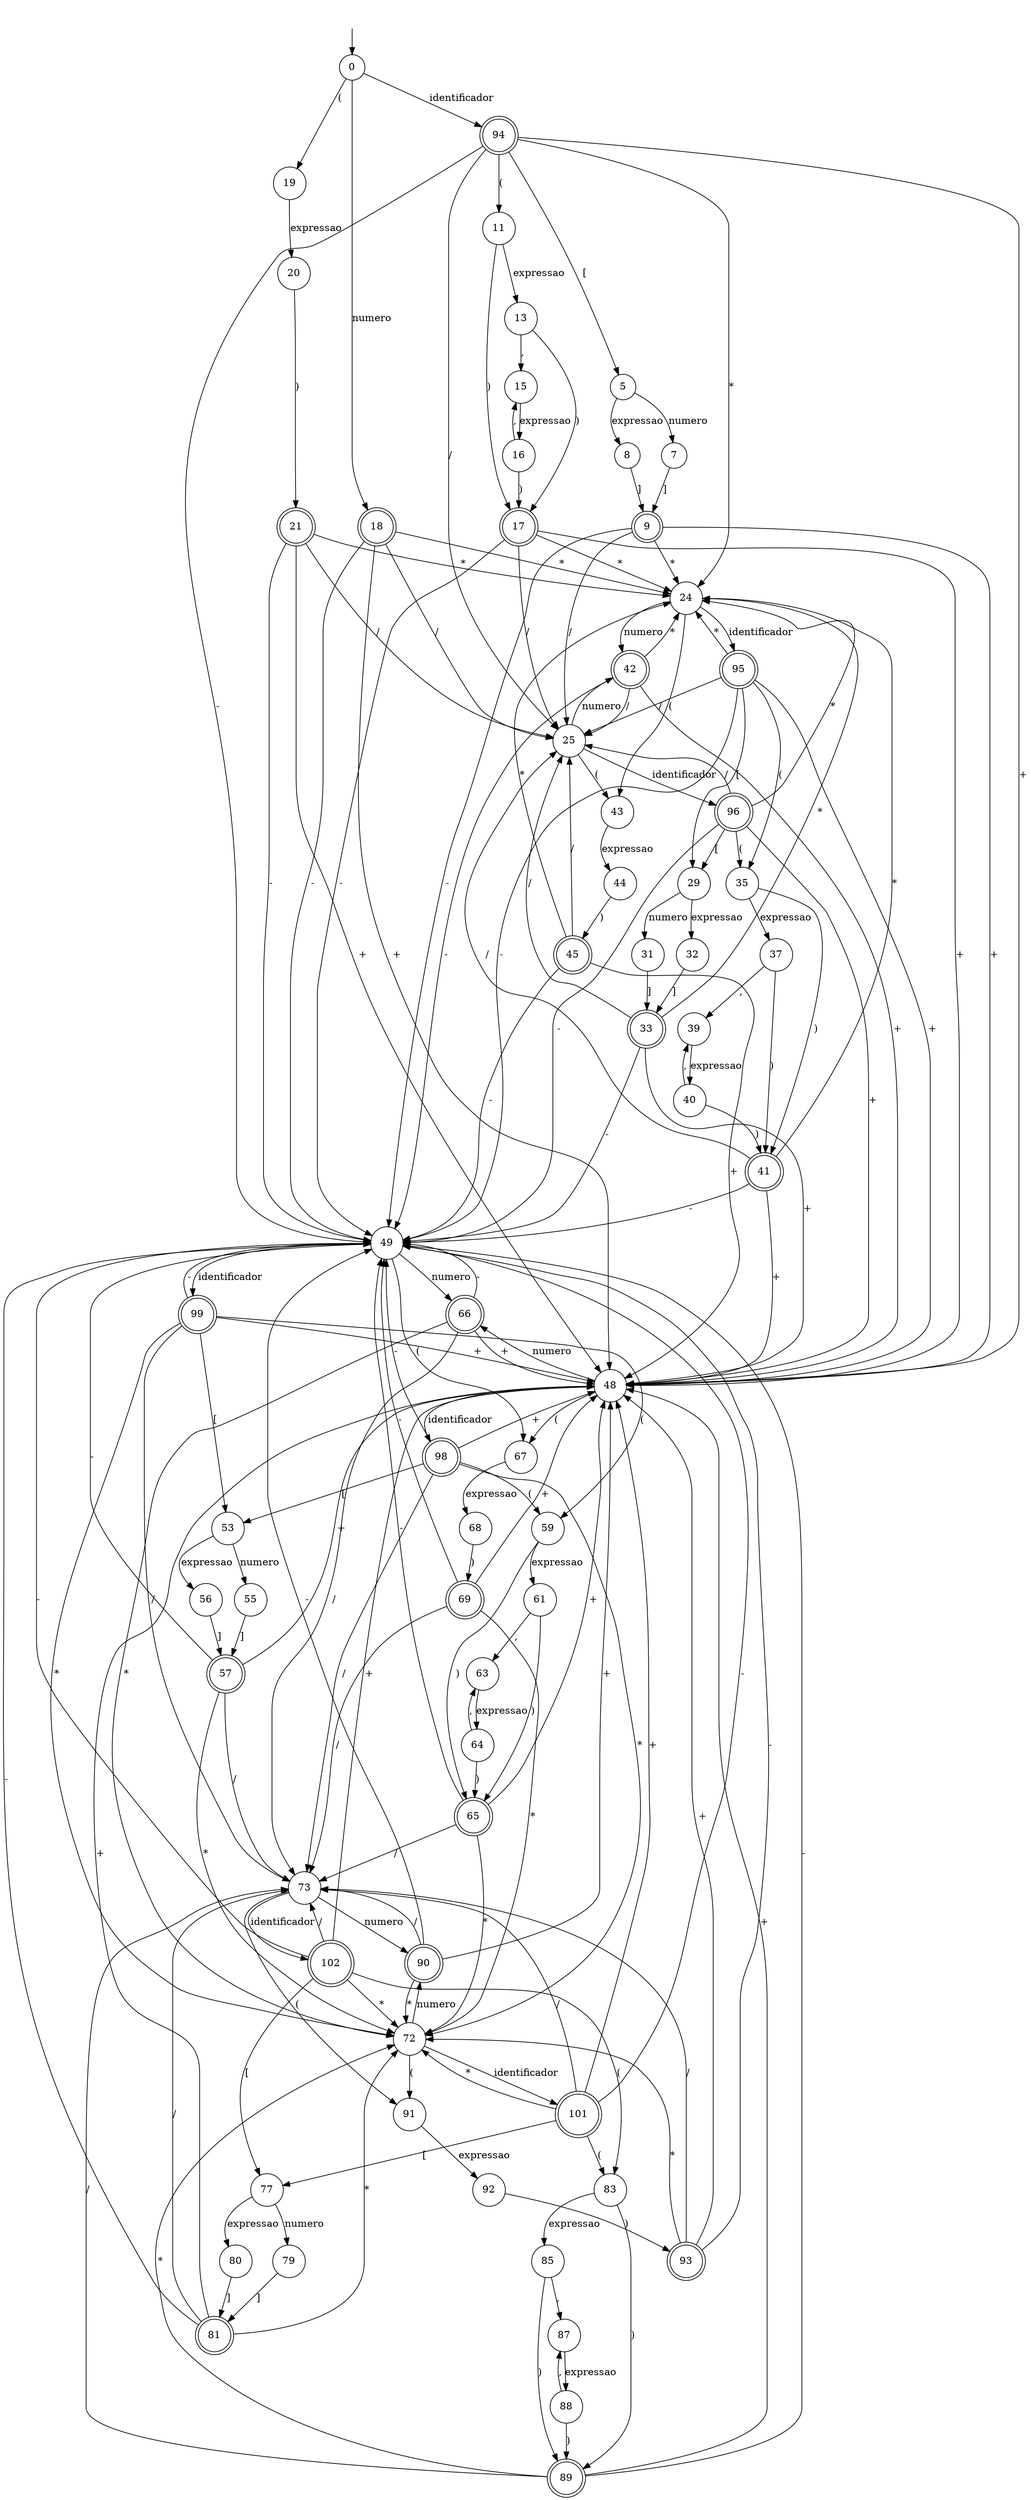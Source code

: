 digraph expressao {

	null [shape = plaintext label=""];
	node [shape = doublecircle] 9 17 18 21 33 41 42 45 57 65 66 69 81 89 90 93 94 95 96 98 99 101 102 ;
	node [shape = circle];

	null -> 0;
	0 -> 18 [ label = numero ];
	0 -> 19 [ label = "(" ];
	0 -> 94 [ label = identificador ];
	5 -> 7 [ label = numero ];
	5 -> 8 [ label = expressao ];
	7 -> 9 [ label = "]" ];
	8 -> 9 [ label = "]" ];
	9 -> 24 [ label = "*" ];
	9 -> 25 [ label = "/" ];
	9 -> 48 [ label = "+" ];
	9 -> 49 [ label = "-" ];
	11 -> 13 [ label = expressao ];
	11 -> 17 [ label = ")" ];
	13 -> 15 [ label = "," ];
	13 -> 17 [ label = ")" ];
	15 -> 16 [ label = expressao ];
	16 -> 15 [ label = "," ];
	16 -> 17 [ label = ")" ];
	17 -> 24 [ label = "*" ];
	17 -> 25 [ label = "/" ];
	17 -> 48 [ label = "+" ];
	17 -> 49 [ label = "-" ];
	18 -> 24 [ label = "*" ];
	18 -> 25 [ label = "/" ];
	18 -> 48 [ label = "+" ];
	18 -> 49 [ label = "-" ];
	19 -> 20 [ label = expressao ];
	20 -> 21 [ label = ")" ];
	21 -> 24 [ label = "*" ];
	21 -> 25 [ label = "/" ];
	21 -> 48 [ label = "+" ];
	21 -> 49 [ label = "-" ];
	24 -> 42 [ label = numero ];
	24 -> 43 [ label = "(" ];
	24 -> 95 [ label = identificador ];
	25 -> 42 [ label = numero ];
	25 -> 43 [ label = "(" ];
	25 -> 96 [ label = identificador ];
	29 -> 31 [ label = numero ];
	29 -> 32 [ label = expressao ];
	31 -> 33 [ label = "]" ];
	32 -> 33 [ label = "]" ];
	33 -> 24 [ label = "*" ];
	33 -> 25 [ label = "/" ];
	33 -> 48 [ label = "+" ];
	33 -> 49 [ label = "-" ];
	35 -> 37 [ label = expressao ];
	35 -> 41 [ label = ")" ];
	37 -> 39 [ label = "," ];
	37 -> 41 [ label = ")" ];
	39 -> 40 [ label = expressao ];
	40 -> 39 [ label = "," ];
	40 -> 41 [ label = ")" ];
	41 -> 24 [ label = "*" ];
	41 -> 25 [ label = "/" ];
	41 -> 48 [ label = "+" ];
	41 -> 49 [ label = "-" ];
	42 -> 24 [ label = "*" ];
	42 -> 25 [ label = "/" ];
	42 -> 48 [ label = "+" ];
	42 -> 49 [ label = "-" ];
	43 -> 44 [ label = expressao ];
	44 -> 45 [ label = ")" ];
	45 -> 24 [ label = "*" ];
	45 -> 25 [ label = "/" ];
	45 -> 48 [ label = "+" ];
	45 -> 49 [ label = "-" ];
	48 -> 66 [ label = numero ];
	48 -> 67 [ label = "(" ];
	48 -> 98 [ label = identificador ];
	49 -> 66 [ label = numero ];
	49 -> 67 [ label = "(" ];
	49 -> 99 [ label = identificador ];
	53 -> 55 [ label = numero ];
	53 -> 56 [ label = expressao ];
	55 -> 57 [ label = "]" ];
	56 -> 57 [ label = "]" ];
	57 -> 72 [ label = "*" ];
	57 -> 73 [ label = "/" ];
	57 -> 48 [ label = "+" ];
	57 -> 49 [ label = "-" ];
	59 -> 61 [ label = expressao ];
	59 -> 65 [ label = ")" ];
	61 -> 63 [ label = "," ];
	61 -> 65 [ label = ")" ];
	63 -> 64 [ label = expressao ];
	64 -> 63 [ label = "," ];
	64 -> 65 [ label = ")" ];
	65 -> 72 [ label = "*" ];
	65 -> 73 [ label = "/" ];
	65 -> 48 [ label = "+" ];
	65 -> 49 [ label = "-" ];
	66 -> 72 [ label = "*" ];
	66 -> 73 [ label = "/" ];
	66 -> 48 [ label = "+" ];
	66 -> 49 [ label = "-" ];
	67 -> 68 [ label = expressao ];
	68 -> 69 [ label = ")" ];
	69 -> 72 [ label = "*" ];
	69 -> 73 [ label = "/" ];
	69 -> 48 [ label = "+" ];
	69 -> 49 [ label = "-" ];
	72 -> 90 [ label = numero ];
	72 -> 91 [ label = "(" ];
	72 -> 101 [ label = identificador ];
	73 -> 90 [ label = numero ];
	73 -> 91 [ label = "(" ];
	73 -> 102 [ label = identificador ];
	77 -> 79 [ label = numero ];
	77 -> 80 [ label = expressao ];
	79 -> 81 [ label = "]" ];
	80 -> 81 [ label = "]" ];
	81 -> 72 [ label = "*" ];
	81 -> 73 [ label = "/" ];
	81 -> 48 [ label = "+" ];
	81 -> 49 [ label = "-" ];
	83 -> 85 [ label = expressao ];
	83 -> 89 [ label = ")" ];
	85 -> 87 [ label = "," ];
	85 -> 89 [ label = ")" ];
	87 -> 88 [ label = expressao ];
	88 -> 87 [ label = "," ];
	88 -> 89 [ label = ")" ];
	89 -> 72 [ label = "*" ];
	89 -> 73 [ label = "/" ];
	89 -> 48 [ label = "+" ];
	89 -> 49 [ label = "-" ];
	90 -> 72 [ label = "*" ];
	90 -> 73 [ label = "/" ];
	90 -> 48 [ label = "+" ];
	90 -> 49 [ label = "-" ];
	91 -> 92 [ label = expressao ];
	92 -> 93 [ label = ")" ];
	93 -> 72 [ label = "*" ];
	93 -> 73 [ label = "/" ];
	93 -> 48 [ label = "+" ];
	93 -> 49 [ label = "-" ];
	94 -> 5 [ label = "[" ];
	94 -> 24 [ label = "*" ];
	94 -> 25 [ label = "/" ];
	94 -> 48 [ label = "+" ];
	94 -> 49 [ label = "-" ];
	94 -> 11 [ label = "(" ];
	95 -> 29 [ label = "[" ];
	95 -> 24 [ label = "*" ];
	95 -> 25 [ label = "/" ];
	95 -> 48 [ label = "+" ];
	95 -> 49 [ label = "-" ];
	95 -> 35 [ label = "(" ];
	96 -> 29 [ label = "[" ];
	96 -> 24 [ label = "*" ];
	96 -> 25 [ label = "/" ];
	96 -> 48 [ label = "+" ];
	96 -> 49 [ label = "-" ];
	96 -> 35 [ label = "(" ];
	98 -> 53 [ label = "[" ];
	98 -> 72 [ label = "*" ];
	98 -> 73 [ label = "/" ];
	98 -> 48 [ label = "+" ];
	98 -> 49 [ label = "-" ];
	98 -> 59 [ label = "(" ];
	99 -> 53 [ label = "[" ];
	99 -> 72 [ label = "*" ];
	99 -> 73 [ label = "/" ];
	99 -> 48 [ label = "+" ];
	99 -> 49 [ label = "-" ];
	99 -> 59 [ label = "(" ];
	101 -> 77 [ label = "[" ];
	101 -> 72 [ label = "*" ];
	101 -> 73 [ label = "/" ];
	101 -> 48 [ label = "+" ];
	101 -> 49 [ label = "-" ];
	101 -> 83 [ label = "(" ];
	102 -> 77 [ label = "[" ];
	102 -> 72 [ label = "*" ];
	102 -> 73 [ label = "/" ];
	102 -> 48 [ label = "+" ];
	102 -> 49 [ label = "-" ];
	102 -> 83 [ label = "(" ];
}